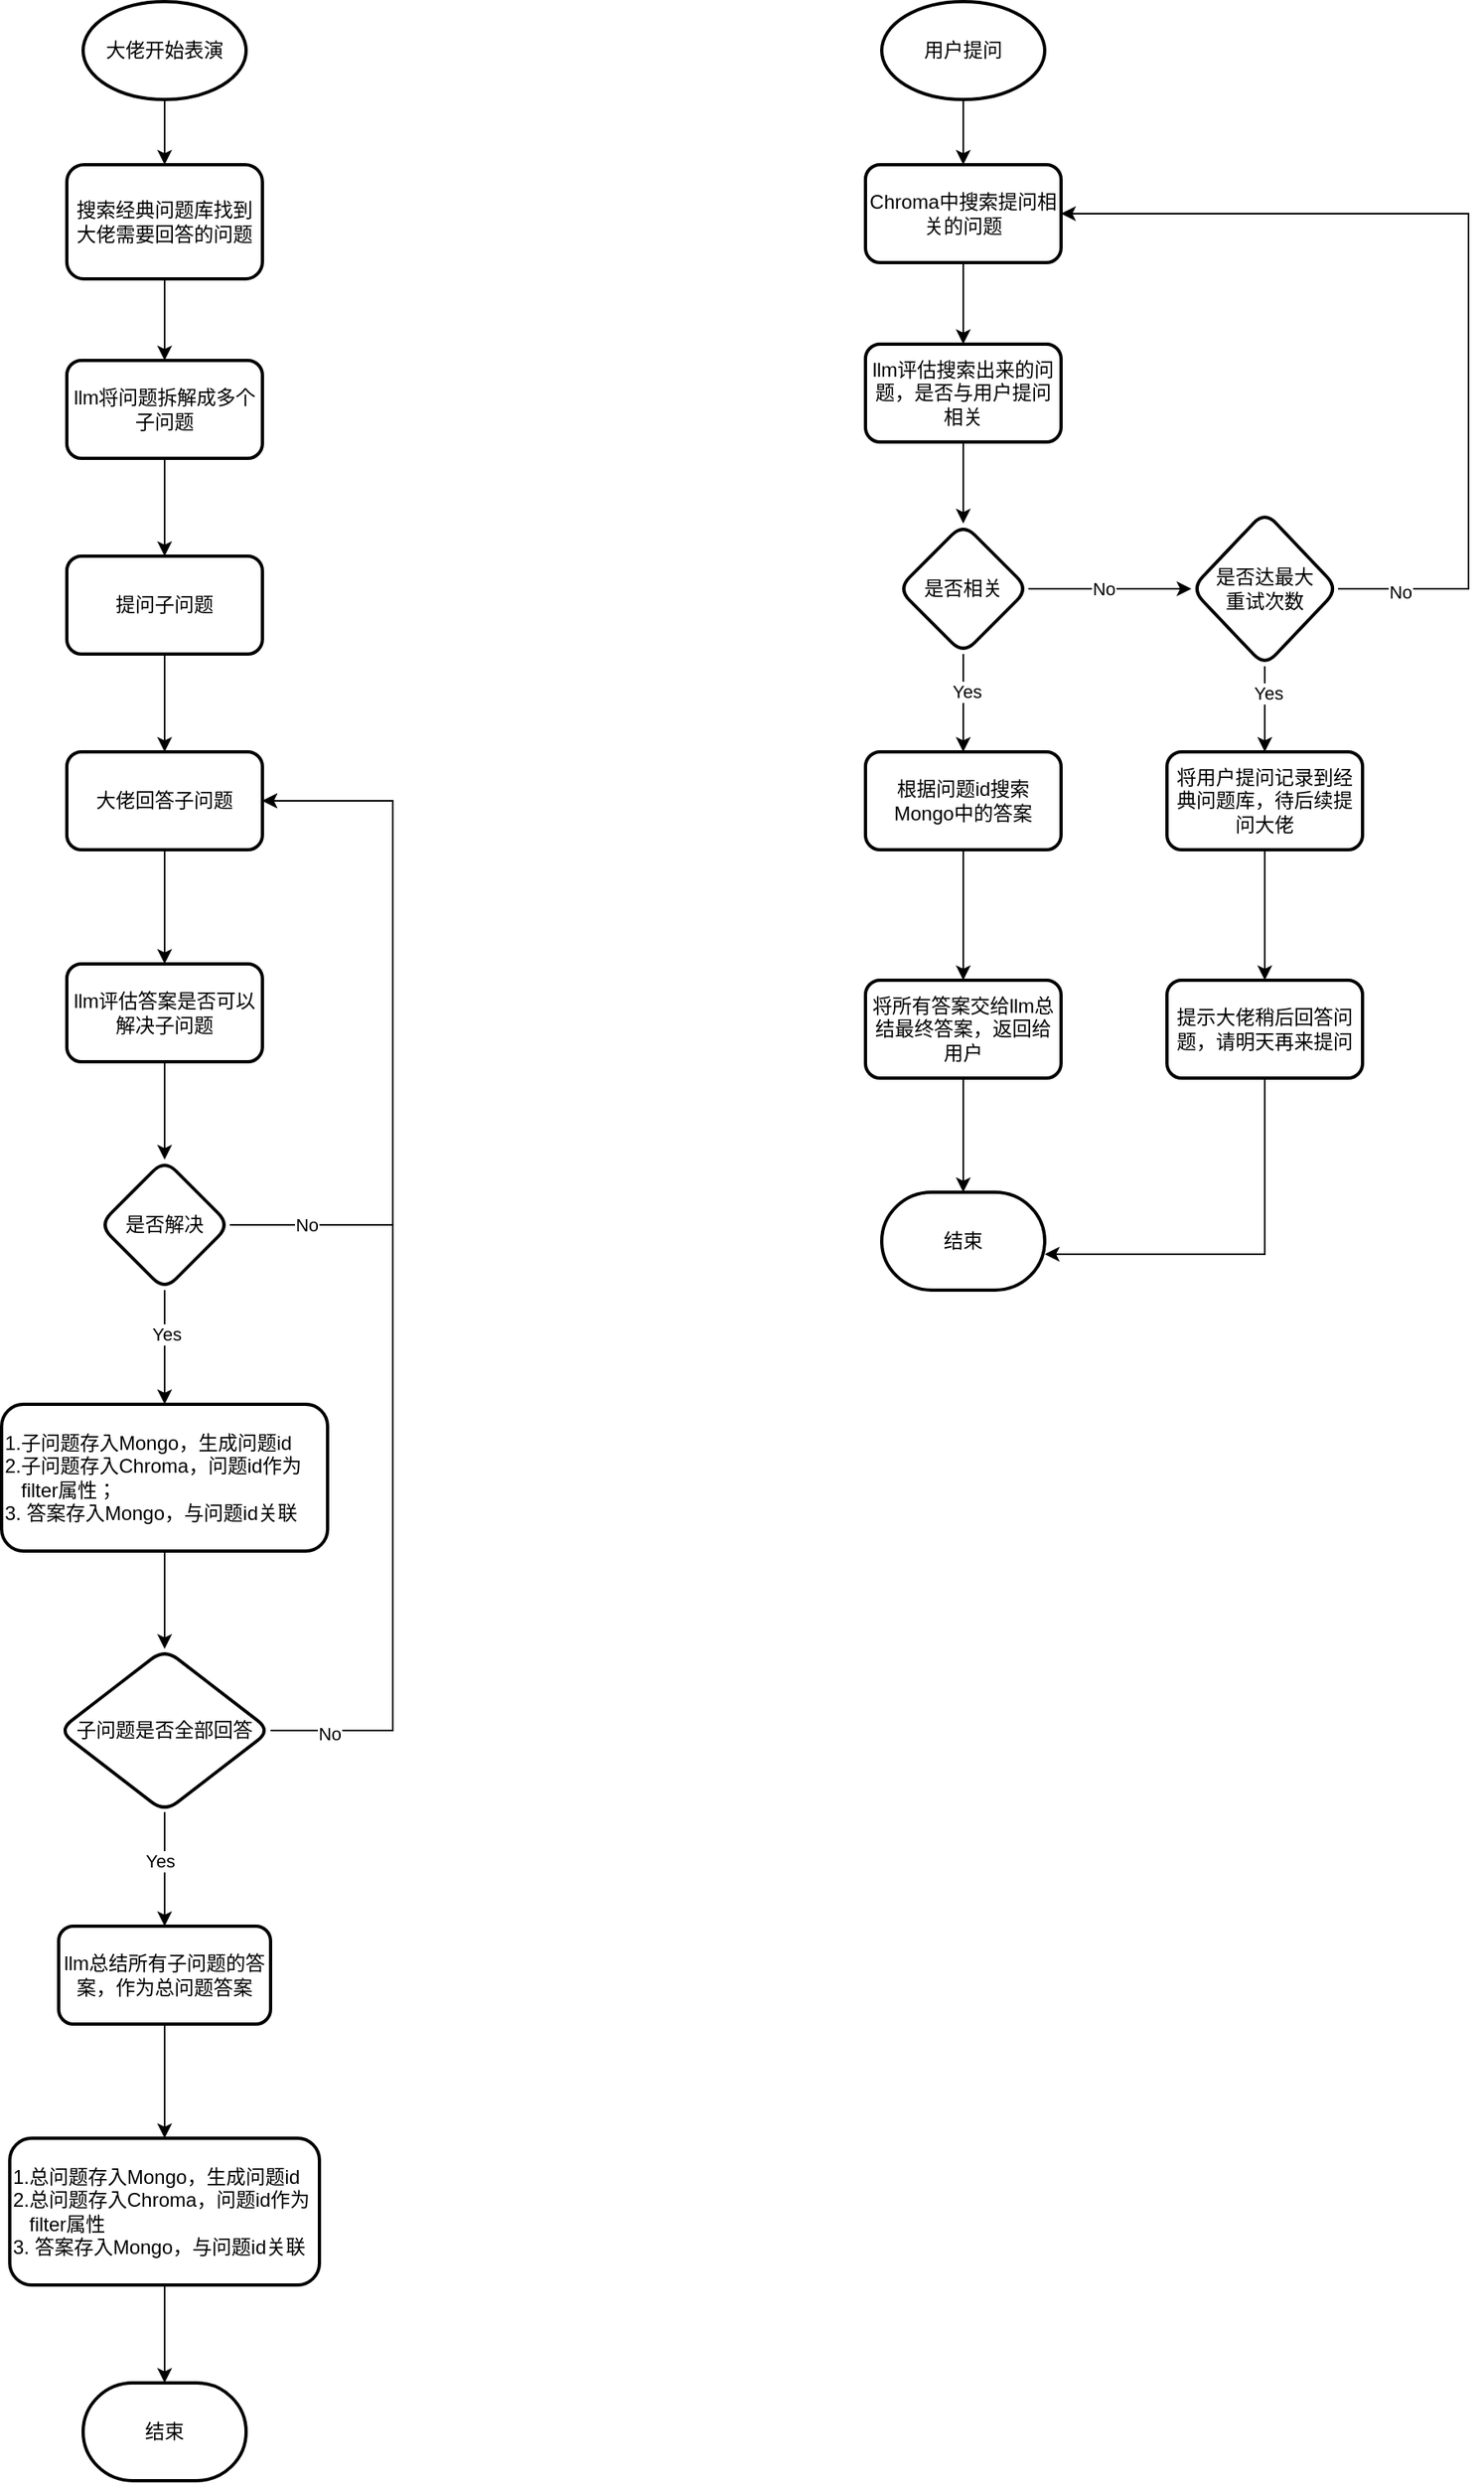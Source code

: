 <mxfile version="24.4.4" type="github">
  <diagram id="C5RBs43oDa-KdzZeNtuy" name="Page-1">
    <mxGraphModel dx="1434" dy="761" grid="1" gridSize="10" guides="1" tooltips="1" connect="1" arrows="1" fold="1" page="1" pageScale="1" pageWidth="827" pageHeight="1169" math="0" shadow="0">
      <root>
        <mxCell id="WIyWlLk6GJQsqaUBKTNV-0" />
        <mxCell id="WIyWlLk6GJQsqaUBKTNV-1" parent="WIyWlLk6GJQsqaUBKTNV-0" />
        <mxCell id="z2VaklTYjahulCSY6gSa-35" value="" style="edgeStyle=orthogonalEdgeStyle;rounded=0;orthogonalLoop=1;jettySize=auto;html=1;" edge="1" parent="WIyWlLk6GJQsqaUBKTNV-1" source="z2VaklTYjahulCSY6gSa-2" target="z2VaklTYjahulCSY6gSa-34">
          <mxGeometry relative="1" as="geometry" />
        </mxCell>
        <mxCell id="z2VaklTYjahulCSY6gSa-2" value="用户提问" style="strokeWidth=2;html=1;shape=mxgraph.flowchart.start_1;whiteSpace=wrap;" vertex="1" parent="WIyWlLk6GJQsqaUBKTNV-1">
          <mxGeometry x="1020" y="40" width="100" height="60" as="geometry" />
        </mxCell>
        <mxCell id="z2VaklTYjahulCSY6gSa-5" value="" style="edgeStyle=orthogonalEdgeStyle;rounded=0;orthogonalLoop=1;jettySize=auto;html=1;" edge="1" parent="WIyWlLk6GJQsqaUBKTNV-1" source="z2VaklTYjahulCSY6gSa-3" target="z2VaklTYjahulCSY6gSa-4">
          <mxGeometry relative="1" as="geometry" />
        </mxCell>
        <mxCell id="z2VaklTYjahulCSY6gSa-3" value="大佬开始表演" style="strokeWidth=2;html=1;shape=mxgraph.flowchart.start_1;whiteSpace=wrap;" vertex="1" parent="WIyWlLk6GJQsqaUBKTNV-1">
          <mxGeometry x="530" y="40" width="100" height="60" as="geometry" />
        </mxCell>
        <mxCell id="z2VaklTYjahulCSY6gSa-7" value="" style="edgeStyle=orthogonalEdgeStyle;rounded=0;orthogonalLoop=1;jettySize=auto;html=1;" edge="1" parent="WIyWlLk6GJQsqaUBKTNV-1" source="z2VaklTYjahulCSY6gSa-4" target="z2VaklTYjahulCSY6gSa-6">
          <mxGeometry relative="1" as="geometry" />
        </mxCell>
        <mxCell id="z2VaklTYjahulCSY6gSa-4" value="搜索经典问题库找到大佬需要回答的问题" style="rounded=1;whiteSpace=wrap;html=1;strokeWidth=2;" vertex="1" parent="WIyWlLk6GJQsqaUBKTNV-1">
          <mxGeometry x="520" y="140" width="120" height="70" as="geometry" />
        </mxCell>
        <mxCell id="z2VaklTYjahulCSY6gSa-9" value="" style="edgeStyle=orthogonalEdgeStyle;rounded=0;orthogonalLoop=1;jettySize=auto;html=1;" edge="1" parent="WIyWlLk6GJQsqaUBKTNV-1" source="z2VaklTYjahulCSY6gSa-6" target="z2VaklTYjahulCSY6gSa-8">
          <mxGeometry relative="1" as="geometry" />
        </mxCell>
        <mxCell id="z2VaklTYjahulCSY6gSa-6" value="llm将问题拆解成多个子问题" style="whiteSpace=wrap;html=1;rounded=1;strokeWidth=2;" vertex="1" parent="WIyWlLk6GJQsqaUBKTNV-1">
          <mxGeometry x="520" y="260" width="120" height="60" as="geometry" />
        </mxCell>
        <mxCell id="z2VaklTYjahulCSY6gSa-11" value="" style="edgeStyle=orthogonalEdgeStyle;rounded=0;orthogonalLoop=1;jettySize=auto;html=1;" edge="1" parent="WIyWlLk6GJQsqaUBKTNV-1" source="z2VaklTYjahulCSY6gSa-8" target="z2VaklTYjahulCSY6gSa-10">
          <mxGeometry relative="1" as="geometry" />
        </mxCell>
        <mxCell id="z2VaklTYjahulCSY6gSa-8" value="提问子问题" style="whiteSpace=wrap;html=1;rounded=1;strokeWidth=2;" vertex="1" parent="WIyWlLk6GJQsqaUBKTNV-1">
          <mxGeometry x="520" y="380" width="120" height="60" as="geometry" />
        </mxCell>
        <mxCell id="z2VaklTYjahulCSY6gSa-13" value="" style="edgeStyle=orthogonalEdgeStyle;rounded=0;orthogonalLoop=1;jettySize=auto;html=1;" edge="1" parent="WIyWlLk6GJQsqaUBKTNV-1" source="z2VaklTYjahulCSY6gSa-10" target="z2VaklTYjahulCSY6gSa-12">
          <mxGeometry relative="1" as="geometry" />
        </mxCell>
        <mxCell id="z2VaklTYjahulCSY6gSa-10" value="大佬回答子问题" style="whiteSpace=wrap;html=1;rounded=1;strokeWidth=2;" vertex="1" parent="WIyWlLk6GJQsqaUBKTNV-1">
          <mxGeometry x="520" y="500" width="120" height="60" as="geometry" />
        </mxCell>
        <mxCell id="z2VaklTYjahulCSY6gSa-16" value="" style="edgeStyle=orthogonalEdgeStyle;rounded=0;orthogonalLoop=1;jettySize=auto;html=1;" edge="1" parent="WIyWlLk6GJQsqaUBKTNV-1" source="z2VaklTYjahulCSY6gSa-12" target="z2VaklTYjahulCSY6gSa-15">
          <mxGeometry relative="1" as="geometry" />
        </mxCell>
        <mxCell id="z2VaklTYjahulCSY6gSa-12" value="llm评估答案是否可以解决子问题" style="whiteSpace=wrap;html=1;rounded=1;strokeWidth=2;" vertex="1" parent="WIyWlLk6GJQsqaUBKTNV-1">
          <mxGeometry x="520" y="630" width="120" height="60" as="geometry" />
        </mxCell>
        <mxCell id="z2VaklTYjahulCSY6gSa-18" value="" style="edgeStyle=orthogonalEdgeStyle;rounded=0;orthogonalLoop=1;jettySize=auto;html=1;" edge="1" parent="WIyWlLk6GJQsqaUBKTNV-1" source="z2VaklTYjahulCSY6gSa-15" target="z2VaklTYjahulCSY6gSa-17">
          <mxGeometry relative="1" as="geometry" />
        </mxCell>
        <mxCell id="z2VaklTYjahulCSY6gSa-19" value="Yes" style="edgeLabel;html=1;align=center;verticalAlign=middle;resizable=0;points=[];" vertex="1" connectable="0" parent="z2VaklTYjahulCSY6gSa-18">
          <mxGeometry x="-0.244" y="1" relative="1" as="geometry">
            <mxPoint as="offset" />
          </mxGeometry>
        </mxCell>
        <mxCell id="z2VaklTYjahulCSY6gSa-21" value="" style="edgeStyle=orthogonalEdgeStyle;rounded=0;orthogonalLoop=1;jettySize=auto;html=1;entryX=1;entryY=0.5;entryDx=0;entryDy=0;" edge="1" parent="WIyWlLk6GJQsqaUBKTNV-1" source="z2VaklTYjahulCSY6gSa-15" target="z2VaklTYjahulCSY6gSa-10">
          <mxGeometry relative="1" as="geometry">
            <mxPoint x="707" y="910" as="targetPoint" />
            <Array as="points">
              <mxPoint x="720" y="790" />
              <mxPoint x="720" y="530" />
            </Array>
          </mxGeometry>
        </mxCell>
        <mxCell id="z2VaklTYjahulCSY6gSa-22" value="No" style="edgeLabel;html=1;align=center;verticalAlign=middle;resizable=0;points=[];" vertex="1" connectable="0" parent="z2VaklTYjahulCSY6gSa-21">
          <mxGeometry x="-0.667" y="-1" relative="1" as="geometry">
            <mxPoint x="-27" y="-1" as="offset" />
          </mxGeometry>
        </mxCell>
        <mxCell id="z2VaklTYjahulCSY6gSa-15" value="是否解决" style="rhombus;whiteSpace=wrap;html=1;rounded=1;strokeWidth=2;" vertex="1" parent="WIyWlLk6GJQsqaUBKTNV-1">
          <mxGeometry x="540" y="750" width="80" height="80" as="geometry" />
        </mxCell>
        <mxCell id="z2VaklTYjahulCSY6gSa-24" value="" style="edgeStyle=orthogonalEdgeStyle;rounded=0;orthogonalLoop=1;jettySize=auto;html=1;" edge="1" parent="WIyWlLk6GJQsqaUBKTNV-1" source="z2VaklTYjahulCSY6gSa-17" target="z2VaklTYjahulCSY6gSa-23">
          <mxGeometry relative="1" as="geometry" />
        </mxCell>
        <mxCell id="z2VaklTYjahulCSY6gSa-17" value="1.子问题存入Mongo，生成问题id&lt;div&gt;2.子问题存入Chroma，问题id作为&amp;nbsp; &amp;nbsp; &amp;nbsp; &amp;nbsp;filter属性；&lt;div&gt;3. 答案存入Mongo，与问题id关联&lt;/div&gt;&lt;/div&gt;" style="whiteSpace=wrap;html=1;rounded=1;strokeWidth=2;align=left;" vertex="1" parent="WIyWlLk6GJQsqaUBKTNV-1">
          <mxGeometry x="480" y="900" width="200" height="90" as="geometry" />
        </mxCell>
        <mxCell id="z2VaklTYjahulCSY6gSa-26" value="" style="edgeStyle=orthogonalEdgeStyle;rounded=0;orthogonalLoop=1;jettySize=auto;html=1;" edge="1" parent="WIyWlLk6GJQsqaUBKTNV-1" source="z2VaklTYjahulCSY6gSa-23" target="z2VaklTYjahulCSY6gSa-25">
          <mxGeometry relative="1" as="geometry" />
        </mxCell>
        <mxCell id="z2VaklTYjahulCSY6gSa-27" value="Yes" style="edgeLabel;html=1;align=center;verticalAlign=middle;resizable=0;points=[];" vertex="1" connectable="0" parent="z2VaklTYjahulCSY6gSa-26">
          <mxGeometry x="-0.16" y="-3" relative="1" as="geometry">
            <mxPoint as="offset" />
          </mxGeometry>
        </mxCell>
        <mxCell id="z2VaklTYjahulCSY6gSa-30" style="edgeStyle=orthogonalEdgeStyle;rounded=0;orthogonalLoop=1;jettySize=auto;html=1;exitX=1;exitY=0.5;exitDx=0;exitDy=0;entryX=1;entryY=0.5;entryDx=0;entryDy=0;" edge="1" parent="WIyWlLk6GJQsqaUBKTNV-1" source="z2VaklTYjahulCSY6gSa-23" target="z2VaklTYjahulCSY6gSa-10">
          <mxGeometry relative="1" as="geometry">
            <mxPoint x="770" y="750" as="targetPoint" />
            <Array as="points">
              <mxPoint x="720" y="1100" />
              <mxPoint x="720" y="530" />
            </Array>
          </mxGeometry>
        </mxCell>
        <mxCell id="z2VaklTYjahulCSY6gSa-31" value="No" style="edgeLabel;html=1;align=center;verticalAlign=middle;resizable=0;points=[];" vertex="1" connectable="0" parent="z2VaklTYjahulCSY6gSa-30">
          <mxGeometry x="-0.902" y="-2" relative="1" as="geometry">
            <mxPoint as="offset" />
          </mxGeometry>
        </mxCell>
        <mxCell id="z2VaklTYjahulCSY6gSa-23" value="子问题是否全部回答" style="rhombus;whiteSpace=wrap;html=1;align=center;rounded=1;strokeWidth=2;" vertex="1" parent="WIyWlLk6GJQsqaUBKTNV-1">
          <mxGeometry x="515" y="1050" width="130" height="100" as="geometry" />
        </mxCell>
        <mxCell id="z2VaklTYjahulCSY6gSa-29" value="" style="edgeStyle=orthogonalEdgeStyle;rounded=0;orthogonalLoop=1;jettySize=auto;html=1;" edge="1" parent="WIyWlLk6GJQsqaUBKTNV-1" source="z2VaklTYjahulCSY6gSa-25" target="z2VaklTYjahulCSY6gSa-28">
          <mxGeometry relative="1" as="geometry" />
        </mxCell>
        <mxCell id="z2VaklTYjahulCSY6gSa-25" value="llm总结所有子问题的答案，作为总问题答案" style="whiteSpace=wrap;html=1;rounded=1;strokeWidth=2;" vertex="1" parent="WIyWlLk6GJQsqaUBKTNV-1">
          <mxGeometry x="515" y="1220" width="130" height="60" as="geometry" />
        </mxCell>
        <mxCell id="z2VaklTYjahulCSY6gSa-33" style="edgeStyle=orthogonalEdgeStyle;rounded=0;orthogonalLoop=1;jettySize=auto;html=1;exitX=0.5;exitY=1;exitDx=0;exitDy=0;" edge="1" parent="WIyWlLk6GJQsqaUBKTNV-1" source="z2VaklTYjahulCSY6gSa-28" target="z2VaklTYjahulCSY6gSa-32">
          <mxGeometry relative="1" as="geometry" />
        </mxCell>
        <mxCell id="z2VaklTYjahulCSY6gSa-28" value="1.总问题存入Mongo，生成问题id&lt;div&gt;2.总问题存入Chroma，问题id作为&amp;nbsp; &amp;nbsp; &amp;nbsp;filter属性&lt;/div&gt;&lt;div&gt;3. 答案存入Mongo，与问题id关联&lt;/div&gt;" style="whiteSpace=wrap;html=1;rounded=1;strokeWidth=2;align=left;" vertex="1" parent="WIyWlLk6GJQsqaUBKTNV-1">
          <mxGeometry x="485" y="1350" width="190" height="90" as="geometry" />
        </mxCell>
        <mxCell id="z2VaklTYjahulCSY6gSa-32" value="结束" style="strokeWidth=2;html=1;shape=mxgraph.flowchart.terminator;whiteSpace=wrap;" vertex="1" parent="WIyWlLk6GJQsqaUBKTNV-1">
          <mxGeometry x="530" y="1500" width="100" height="60" as="geometry" />
        </mxCell>
        <mxCell id="z2VaklTYjahulCSY6gSa-37" value="" style="edgeStyle=orthogonalEdgeStyle;rounded=0;orthogonalLoop=1;jettySize=auto;html=1;" edge="1" parent="WIyWlLk6GJQsqaUBKTNV-1" source="z2VaklTYjahulCSY6gSa-34" target="z2VaklTYjahulCSY6gSa-36">
          <mxGeometry relative="1" as="geometry" />
        </mxCell>
        <mxCell id="z2VaklTYjahulCSY6gSa-34" value="Chroma中搜索提问相关的问题" style="rounded=1;whiteSpace=wrap;html=1;strokeWidth=2;" vertex="1" parent="WIyWlLk6GJQsqaUBKTNV-1">
          <mxGeometry x="1010" y="140" width="120" height="60" as="geometry" />
        </mxCell>
        <mxCell id="z2VaklTYjahulCSY6gSa-39" value="" style="edgeStyle=orthogonalEdgeStyle;rounded=0;orthogonalLoop=1;jettySize=auto;html=1;" edge="1" parent="WIyWlLk6GJQsqaUBKTNV-1" source="z2VaklTYjahulCSY6gSa-36" target="z2VaklTYjahulCSY6gSa-38">
          <mxGeometry relative="1" as="geometry" />
        </mxCell>
        <mxCell id="z2VaklTYjahulCSY6gSa-36" value="llm评估搜索出来的问题，是否与用户提问相关" style="rounded=1;whiteSpace=wrap;html=1;strokeWidth=2;" vertex="1" parent="WIyWlLk6GJQsqaUBKTNV-1">
          <mxGeometry x="1010" y="250" width="120" height="60" as="geometry" />
        </mxCell>
        <mxCell id="z2VaklTYjahulCSY6gSa-43" value="" style="edgeStyle=orthogonalEdgeStyle;rounded=0;orthogonalLoop=1;jettySize=auto;html=1;" edge="1" parent="WIyWlLk6GJQsqaUBKTNV-1" source="z2VaklTYjahulCSY6gSa-38" target="z2VaklTYjahulCSY6gSa-42">
          <mxGeometry relative="1" as="geometry" />
        </mxCell>
        <mxCell id="z2VaklTYjahulCSY6gSa-44" value="Yes" style="edgeLabel;html=1;align=center;verticalAlign=middle;resizable=0;points=[];" vertex="1" connectable="0" parent="z2VaklTYjahulCSY6gSa-43">
          <mxGeometry x="-0.233" y="2" relative="1" as="geometry">
            <mxPoint as="offset" />
          </mxGeometry>
        </mxCell>
        <mxCell id="z2VaklTYjahulCSY6gSa-46" value="" style="edgeStyle=orthogonalEdgeStyle;rounded=0;orthogonalLoop=1;jettySize=auto;html=1;" edge="1" parent="WIyWlLk6GJQsqaUBKTNV-1" source="z2VaklTYjahulCSY6gSa-38" target="z2VaklTYjahulCSY6gSa-45">
          <mxGeometry relative="1" as="geometry" />
        </mxCell>
        <mxCell id="z2VaklTYjahulCSY6gSa-47" value="No" style="edgeLabel;html=1;align=center;verticalAlign=middle;resizable=0;points=[];" vertex="1" connectable="0" parent="z2VaklTYjahulCSY6gSa-46">
          <mxGeometry x="-0.08" y="-5" relative="1" as="geometry">
            <mxPoint y="-5" as="offset" />
          </mxGeometry>
        </mxCell>
        <mxCell id="z2VaklTYjahulCSY6gSa-38" value="是否相关" style="rhombus;whiteSpace=wrap;html=1;rounded=1;strokeWidth=2;" vertex="1" parent="WIyWlLk6GJQsqaUBKTNV-1">
          <mxGeometry x="1030" y="360" width="80" height="80" as="geometry" />
        </mxCell>
        <mxCell id="z2VaklTYjahulCSY6gSa-51" value="" style="edgeStyle=orthogonalEdgeStyle;rounded=0;orthogonalLoop=1;jettySize=auto;html=1;" edge="1" parent="WIyWlLk6GJQsqaUBKTNV-1" source="z2VaklTYjahulCSY6gSa-42" target="z2VaklTYjahulCSY6gSa-50">
          <mxGeometry relative="1" as="geometry" />
        </mxCell>
        <mxCell id="z2VaklTYjahulCSY6gSa-42" value="根据问题id搜索Mongo中的答案" style="whiteSpace=wrap;html=1;rounded=1;strokeWidth=2;" vertex="1" parent="WIyWlLk6GJQsqaUBKTNV-1">
          <mxGeometry x="1010" y="500" width="120" height="60" as="geometry" />
        </mxCell>
        <mxCell id="z2VaklTYjahulCSY6gSa-48" style="edgeStyle=orthogonalEdgeStyle;rounded=0;orthogonalLoop=1;jettySize=auto;html=1;exitX=1;exitY=0.5;exitDx=0;exitDy=0;entryX=1;entryY=0.5;entryDx=0;entryDy=0;" edge="1" parent="WIyWlLk6GJQsqaUBKTNV-1" source="z2VaklTYjahulCSY6gSa-45" target="z2VaklTYjahulCSY6gSa-34">
          <mxGeometry relative="1" as="geometry">
            <Array as="points">
              <mxPoint x="1380" y="400" />
              <mxPoint x="1380" y="170" />
            </Array>
          </mxGeometry>
        </mxCell>
        <mxCell id="z2VaklTYjahulCSY6gSa-49" value="No" style="edgeLabel;html=1;align=center;verticalAlign=middle;resizable=0;points=[];" vertex="1" connectable="0" parent="z2VaklTYjahulCSY6gSa-48">
          <mxGeometry x="-0.864" y="-2" relative="1" as="geometry">
            <mxPoint as="offset" />
          </mxGeometry>
        </mxCell>
        <mxCell id="z2VaklTYjahulCSY6gSa-55" value="" style="edgeStyle=orthogonalEdgeStyle;rounded=0;orthogonalLoop=1;jettySize=auto;html=1;" edge="1" parent="WIyWlLk6GJQsqaUBKTNV-1" source="z2VaklTYjahulCSY6gSa-45" target="z2VaklTYjahulCSY6gSa-54">
          <mxGeometry relative="1" as="geometry" />
        </mxCell>
        <mxCell id="z2VaklTYjahulCSY6gSa-56" value="Yes" style="edgeLabel;html=1;align=center;verticalAlign=middle;resizable=0;points=[];" vertex="1" connectable="0" parent="z2VaklTYjahulCSY6gSa-55">
          <mxGeometry x="-0.436" y="2" relative="1" as="geometry">
            <mxPoint y="1" as="offset" />
          </mxGeometry>
        </mxCell>
        <mxCell id="z2VaklTYjahulCSY6gSa-45" value="是否达最大&lt;div&gt;重试次数&lt;/div&gt;" style="rhombus;whiteSpace=wrap;html=1;rounded=1;strokeWidth=2;" vertex="1" parent="WIyWlLk6GJQsqaUBKTNV-1">
          <mxGeometry x="1210" y="352.5" width="90" height="95" as="geometry" />
        </mxCell>
        <mxCell id="z2VaklTYjahulCSY6gSa-50" value="将所有答案交给llm总结最终答案，返回给用户" style="rounded=1;whiteSpace=wrap;html=1;strokeWidth=2;" vertex="1" parent="WIyWlLk6GJQsqaUBKTNV-1">
          <mxGeometry x="1010" y="640" width="120" height="60" as="geometry" />
        </mxCell>
        <mxCell id="z2VaklTYjahulCSY6gSa-52" value="结束" style="strokeWidth=2;html=1;shape=mxgraph.flowchart.terminator;whiteSpace=wrap;" vertex="1" parent="WIyWlLk6GJQsqaUBKTNV-1">
          <mxGeometry x="1020" y="770" width="100" height="60" as="geometry" />
        </mxCell>
        <mxCell id="z2VaklTYjahulCSY6gSa-53" style="edgeStyle=orthogonalEdgeStyle;rounded=0;orthogonalLoop=1;jettySize=auto;html=1;exitX=0.5;exitY=1;exitDx=0;exitDy=0;entryX=0.5;entryY=0;entryDx=0;entryDy=0;entryPerimeter=0;" edge="1" parent="WIyWlLk6GJQsqaUBKTNV-1" source="z2VaklTYjahulCSY6gSa-50" target="z2VaklTYjahulCSY6gSa-52">
          <mxGeometry relative="1" as="geometry" />
        </mxCell>
        <mxCell id="z2VaklTYjahulCSY6gSa-58" value="" style="edgeStyle=orthogonalEdgeStyle;rounded=0;orthogonalLoop=1;jettySize=auto;html=1;" edge="1" parent="WIyWlLk6GJQsqaUBKTNV-1" source="z2VaklTYjahulCSY6gSa-54" target="z2VaklTYjahulCSY6gSa-57">
          <mxGeometry relative="1" as="geometry" />
        </mxCell>
        <mxCell id="z2VaklTYjahulCSY6gSa-54" value="将用户提问记录到经典问题库，待后续提问大佬" style="rounded=1;whiteSpace=wrap;html=1;strokeWidth=2;" vertex="1" parent="WIyWlLk6GJQsqaUBKTNV-1">
          <mxGeometry x="1195" y="500" width="120" height="60" as="geometry" />
        </mxCell>
        <mxCell id="z2VaklTYjahulCSY6gSa-57" value="提示大佬稍后回答问题，请明天再来提问" style="whiteSpace=wrap;html=1;rounded=1;strokeWidth=2;" vertex="1" parent="WIyWlLk6GJQsqaUBKTNV-1">
          <mxGeometry x="1195" y="640" width="120" height="60" as="geometry" />
        </mxCell>
        <mxCell id="z2VaklTYjahulCSY6gSa-59" style="edgeStyle=orthogonalEdgeStyle;rounded=0;orthogonalLoop=1;jettySize=auto;html=1;exitX=0.5;exitY=1;exitDx=0;exitDy=0;entryX=1;entryY=0.633;entryDx=0;entryDy=0;entryPerimeter=0;" edge="1" parent="WIyWlLk6GJQsqaUBKTNV-1" source="z2VaklTYjahulCSY6gSa-57" target="z2VaklTYjahulCSY6gSa-52">
          <mxGeometry relative="1" as="geometry" />
        </mxCell>
      </root>
    </mxGraphModel>
  </diagram>
</mxfile>
